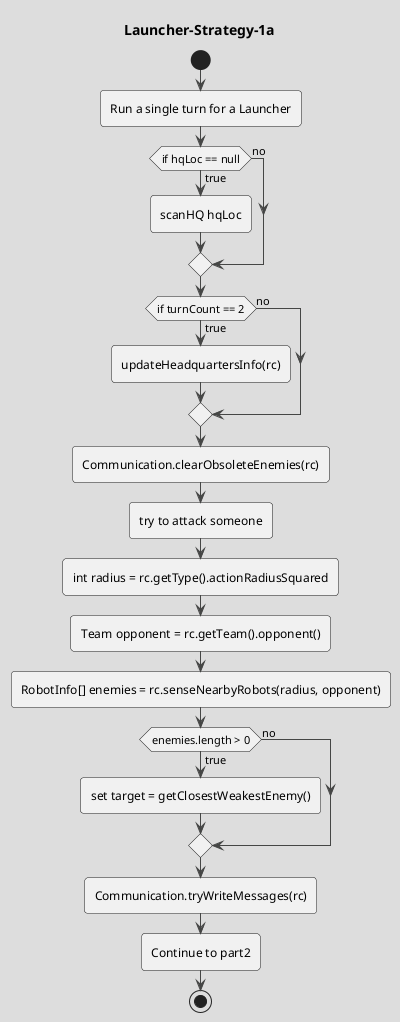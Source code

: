 @startuml Launcher-Strategy-1a
!theme toy 
title Launcher-Strategy-1a
start

:Run a single turn for a Launcher; 

if (if hqLoc == null) then (true) 
    :scanHQ hqLoc; 
else (no)
endif

if (if turnCount == 2) then (true) 
    :updateHeadquartersInfo(rc); 
else (no)
endif

:Communication.clearObsoleteEnemies(rc);

' if (if goalLoc == null) then (true) 
'     :setGoal(rc); 
' else (no)
' endif

:try to attack someone;

:int radius = rc.getType().actionRadiusSquared;
:Team opponent = rc.getTeam().opponent();
:RobotInfo[] enemies = rc.senseNearbyRobots(radius, opponent);

if (enemies.length > 0) then (true)
    :set target = getClosestWeakestEnemy(); 
else (no)
endif

:Communication.tryWriteMessages(rc);

:Continue to part2; 
stop
@enduml


' if (if wellLoc == null) then (true) 
'     :scanWells wellLoc; 
' else (no)
' endif

' if (if wellLoc != null && canCollectResources(wellLoc, -1)) then (true) 
'     :collectResources(wellLoc); 
' else (no)
' endif

' :depositResource(rc, ADMANTIUM); 

' :depositResource(rc, MANA); 
